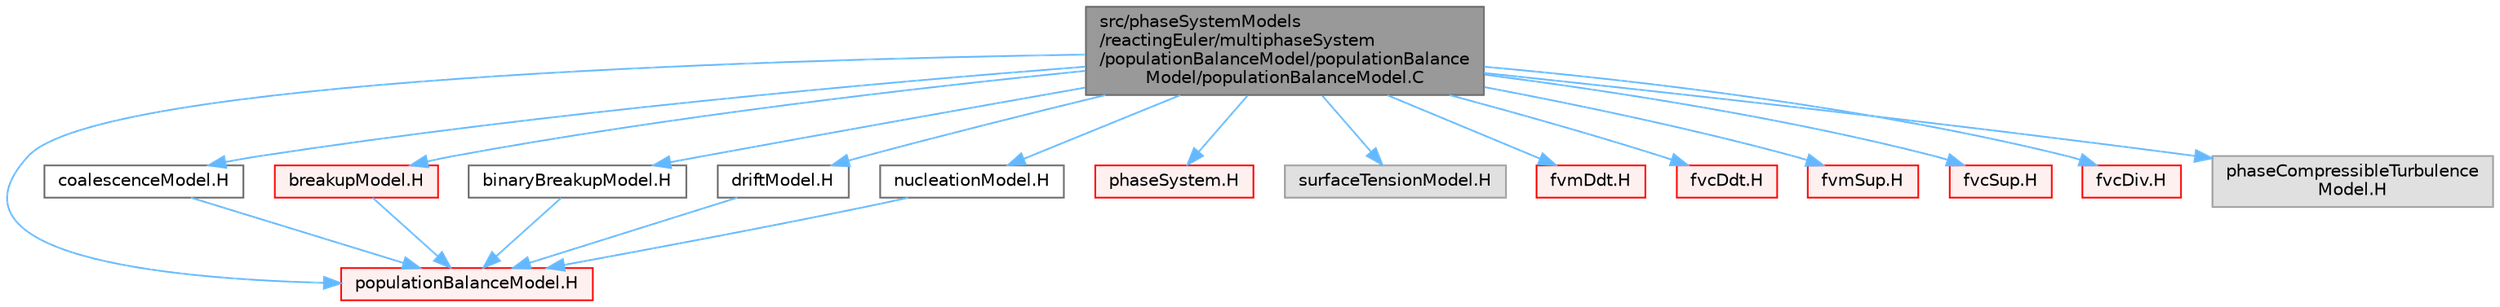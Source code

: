 digraph "src/phaseSystemModels/reactingEuler/multiphaseSystem/populationBalanceModel/populationBalanceModel/populationBalanceModel.C"
{
 // LATEX_PDF_SIZE
  bgcolor="transparent";
  edge [fontname=Helvetica,fontsize=10,labelfontname=Helvetica,labelfontsize=10];
  node [fontname=Helvetica,fontsize=10,shape=box,height=0.2,width=0.4];
  Node1 [id="Node000001",label="src/phaseSystemModels\l/reactingEuler/multiphaseSystem\l/populationBalanceModel/populationBalance\lModel/populationBalanceModel.C",height=0.2,width=0.4,color="gray40", fillcolor="grey60", style="filled", fontcolor="black",tooltip=" "];
  Node1 -> Node2 [id="edge1_Node000001_Node000002",color="steelblue1",style="solid",tooltip=" "];
  Node2 [id="Node000002",label="populationBalanceModel.H",height=0.2,width=0.4,color="red", fillcolor="#FFF0F0", style="filled",URL="$populationBalanceModel_8H.html",tooltip=" "];
  Node1 -> Node398 [id="edge2_Node000001_Node000398",color="steelblue1",style="solid",tooltip=" "];
  Node398 [id="Node000398",label="coalescenceModel.H",height=0.2,width=0.4,color="grey40", fillcolor="white", style="filled",URL="$coalescenceModel_8H.html",tooltip=" "];
  Node398 -> Node2 [id="edge3_Node000398_Node000002",color="steelblue1",style="solid",tooltip=" "];
  Node1 -> Node399 [id="edge4_Node000001_Node000399",color="steelblue1",style="solid",tooltip=" "];
  Node399 [id="Node000399",label="breakupModel.H",height=0.2,width=0.4,color="red", fillcolor="#FFF0F0", style="filled",URL="$breakupModel_8H.html",tooltip=" "];
  Node399 -> Node2 [id="edge5_Node000399_Node000002",color="steelblue1",style="solid",tooltip=" "];
  Node1 -> Node401 [id="edge6_Node000001_Node000401",color="steelblue1",style="solid",tooltip=" "];
  Node401 [id="Node000401",label="binaryBreakupModel.H",height=0.2,width=0.4,color="grey40", fillcolor="white", style="filled",URL="$binaryBreakupModel_8H.html",tooltip=" "];
  Node401 -> Node2 [id="edge7_Node000401_Node000002",color="steelblue1",style="solid",tooltip=" "];
  Node1 -> Node402 [id="edge8_Node000001_Node000402",color="steelblue1",style="solid",tooltip=" "];
  Node402 [id="Node000402",label="driftModel.H",height=0.2,width=0.4,color="grey40", fillcolor="white", style="filled",URL="$driftModel_8H.html",tooltip=" "];
  Node402 -> Node2 [id="edge9_Node000402_Node000002",color="steelblue1",style="solid",tooltip=" "];
  Node1 -> Node403 [id="edge10_Node000001_Node000403",color="steelblue1",style="solid",tooltip=" "];
  Node403 [id="Node000403",label="nucleationModel.H",height=0.2,width=0.4,color="grey40", fillcolor="white", style="filled",URL="$nucleationModel_8H.html",tooltip=" "];
  Node403 -> Node2 [id="edge11_Node000403_Node000002",color="steelblue1",style="solid",tooltip=" "];
  Node1 -> Node404 [id="edge12_Node000001_Node000404",color="steelblue1",style="solid",tooltip=" "];
  Node404 [id="Node000404",label="phaseSystem.H",height=0.2,width=0.4,color="red", fillcolor="#FFF0F0", style="filled",URL="$phaseSystem_8H.html",tooltip=" "];
  Node1 -> Node436 [id="edge13_Node000001_Node000436",color="steelblue1",style="solid",tooltip=" "];
  Node436 [id="Node000436",label="surfaceTensionModel.H",height=0.2,width=0.4,color="grey60", fillcolor="#E0E0E0", style="filled",tooltip=" "];
  Node1 -> Node437 [id="edge14_Node000001_Node000437",color="steelblue1",style="solid",tooltip=" "];
  Node437 [id="Node000437",label="fvmDdt.H",height=0.2,width=0.4,color="red", fillcolor="#FFF0F0", style="filled",URL="$fvmDdt_8H.html",tooltip="Calculate the matrix for the first temporal derivative."];
  Node1 -> Node444 [id="edge15_Node000001_Node000444",color="steelblue1",style="solid",tooltip=" "];
  Node444 [id="Node000444",label="fvcDdt.H",height=0.2,width=0.4,color="red", fillcolor="#FFF0F0", style="filled",URL="$fvcDdt_8H.html",tooltip="Calculate the first temporal derivative."];
  Node1 -> Node450 [id="edge16_Node000001_Node000450",color="steelblue1",style="solid",tooltip=" "];
  Node450 [id="Node000450",label="fvmSup.H",height=0.2,width=0.4,color="red", fillcolor="#FFF0F0", style="filled",URL="$fvmSup_8H.html",tooltip="Calculate the finiteVolume matrix for implicit and explicit sources."];
  Node1 -> Node451 [id="edge17_Node000001_Node000451",color="steelblue1",style="solid",tooltip=" "];
  Node451 [id="Node000451",label="fvcSup.H",height=0.2,width=0.4,color="red", fillcolor="#FFF0F0", style="filled",URL="$fvcSup_8H.html",tooltip="Calculate the field for explicit evaluation of implicit and explicit sources."];
  Node1 -> Node452 [id="edge18_Node000001_Node000452",color="steelblue1",style="solid",tooltip=" "];
  Node452 [id="Node000452",label="fvcDiv.H",height=0.2,width=0.4,color="red", fillcolor="#FFF0F0", style="filled",URL="$fvcDiv_8H.html",tooltip="Calculate the divergence of the given field."];
  Node1 -> Node453 [id="edge19_Node000001_Node000453",color="steelblue1",style="solid",tooltip=" "];
  Node453 [id="Node000453",label="phaseCompressibleTurbulence\lModel.H",height=0.2,width=0.4,color="grey60", fillcolor="#E0E0E0", style="filled",tooltip=" "];
}
